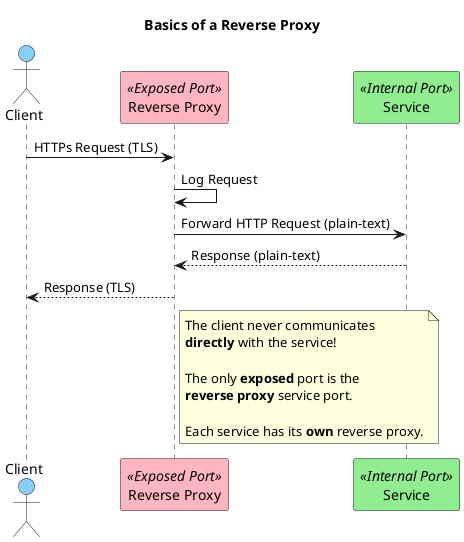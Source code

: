 @startuml reverse-proxy-explained

title "Basics of a Reverse Proxy"

actor Client as C #LightSkyBlue
participant "Reverse Proxy" as RP <<Exposed Port>> #LightPink
participant Service as S <<Internal Port>> #LightGreen

C -> RP: HTTPs Request (TLS)
RP -> RP: Log Request
RP -> S: Forward HTTP Request (plain-text)
S --> RP: Response (plain-text)
RP --> C: Response (TLS)

note right of RP
The client never communicates
**directly** with the service!

The only **exposed** port is the 
**reverse proxy** service port.

Each service has its **own** reverse proxy.
end note

@enduml